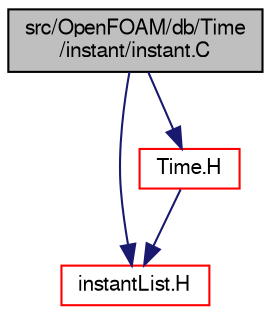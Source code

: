 digraph "src/OpenFOAM/db/Time/instant/instant.C"
{
  bgcolor="transparent";
  edge [fontname="FreeSans",fontsize="10",labelfontname="FreeSans",labelfontsize="10"];
  node [fontname="FreeSans",fontsize="10",shape=record];
  Node0 [label="src/OpenFOAM/db/Time\l/instant/instant.C",height=0.2,width=0.4,color="black", fillcolor="grey75", style="filled", fontcolor="black"];
  Node0 -> Node1 [color="midnightblue",fontsize="10",style="solid",fontname="FreeSans"];
  Node1 [label="instantList.H",height=0.2,width=0.4,color="red",URL="$a09299.html"];
  Node0 -> Node50 [color="midnightblue",fontsize="10",style="solid",fontname="FreeSans"];
  Node50 [label="Time.H",height=0.2,width=0.4,color="red",URL="$a09311.html"];
  Node50 -> Node1 [color="midnightblue",fontsize="10",style="solid",fontname="FreeSans"];
}
